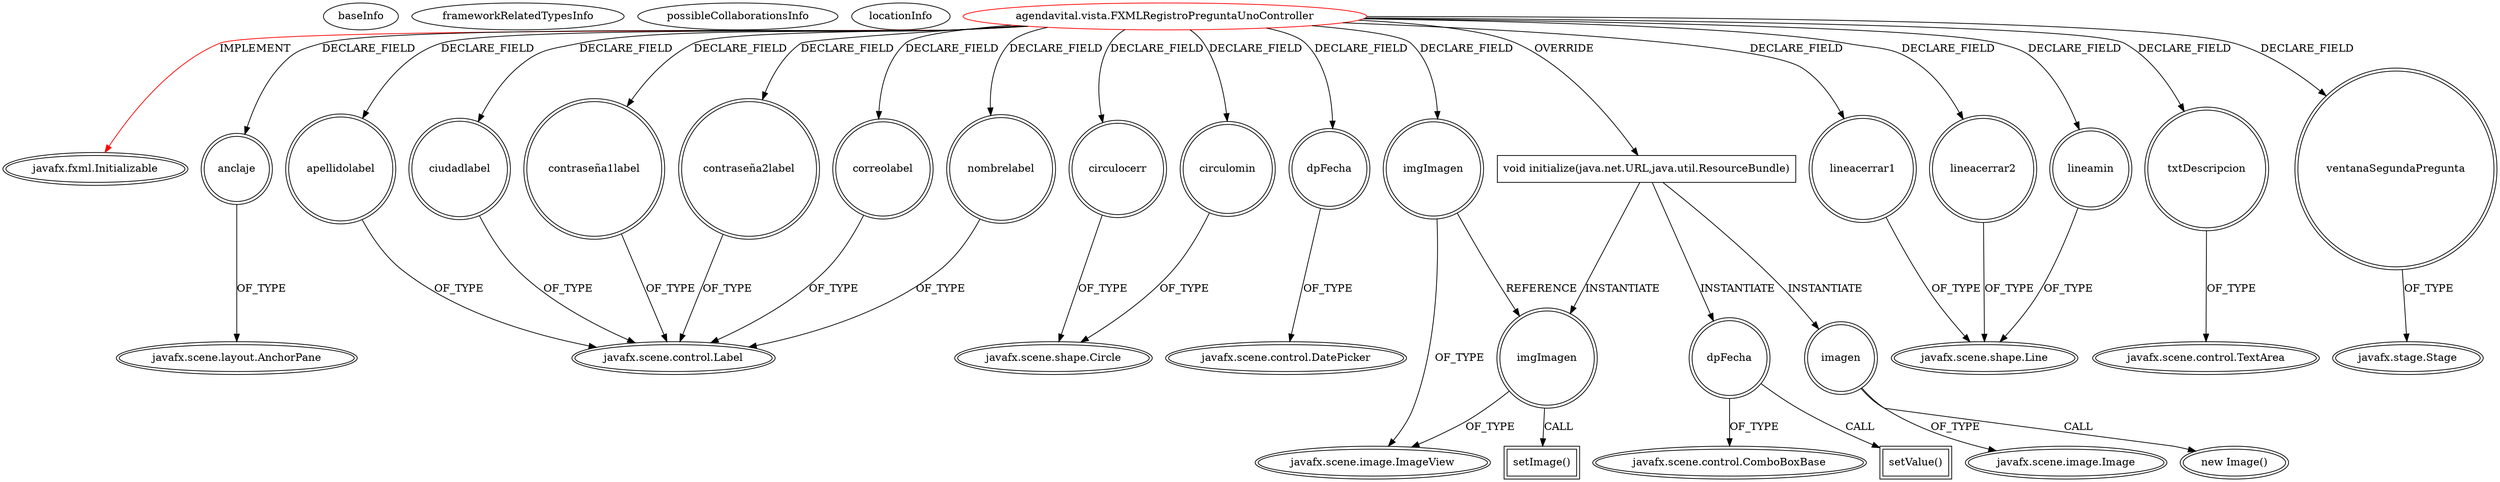 digraph {
baseInfo[graphId=3390,category="extension_graph",isAnonymous=false,possibleRelation=false]
frameworkRelatedTypesInfo[0="javafx.fxml.Initializable"]
possibleCollaborationsInfo[]
locationInfo[projectName="josesoler7-agendavital",filePath="/josesoler7-agendavital/agendavital-master/src/agendavital/vista/FXMLRegistroPreguntaUnoController.java",contextSignature="FXMLRegistroPreguntaUnoController",graphId="3390"]
0[label="agendavital.vista.FXMLRegistroPreguntaUnoController",vertexType="ROOT_CLIENT_CLASS_DECLARATION",isFrameworkType=false,color=red]
1[label="javafx.fxml.Initializable",vertexType="FRAMEWORK_INTERFACE_TYPE",isFrameworkType=true,peripheries=2]
2[label="anclaje",vertexType="FIELD_DECLARATION",isFrameworkType=true,peripheries=2,shape=circle]
3[label="javafx.scene.layout.AnchorPane",vertexType="FRAMEWORK_CLASS_TYPE",isFrameworkType=true,peripheries=2]
4[label="apellidolabel",vertexType="FIELD_DECLARATION",isFrameworkType=true,peripheries=2,shape=circle]
5[label="javafx.scene.control.Label",vertexType="FRAMEWORK_CLASS_TYPE",isFrameworkType=true,peripheries=2]
6[label="circulocerr",vertexType="FIELD_DECLARATION",isFrameworkType=true,peripheries=2,shape=circle]
7[label="javafx.scene.shape.Circle",vertexType="FRAMEWORK_CLASS_TYPE",isFrameworkType=true,peripheries=2]
8[label="circulomin",vertexType="FIELD_DECLARATION",isFrameworkType=true,peripheries=2,shape=circle]
10[label="ciudadlabel",vertexType="FIELD_DECLARATION",isFrameworkType=true,peripheries=2,shape=circle]
12[label="contraseña1label",vertexType="FIELD_DECLARATION",isFrameworkType=true,peripheries=2,shape=circle]
14[label="contraseña2label",vertexType="FIELD_DECLARATION",isFrameworkType=true,peripheries=2,shape=circle]
16[label="correolabel",vertexType="FIELD_DECLARATION",isFrameworkType=true,peripheries=2,shape=circle]
18[label="dpFecha",vertexType="FIELD_DECLARATION",isFrameworkType=true,peripheries=2,shape=circle]
19[label="javafx.scene.control.DatePicker",vertexType="FRAMEWORK_CLASS_TYPE",isFrameworkType=true,peripheries=2]
20[label="imgImagen",vertexType="FIELD_DECLARATION",isFrameworkType=true,peripheries=2,shape=circle]
21[label="javafx.scene.image.ImageView",vertexType="FRAMEWORK_CLASS_TYPE",isFrameworkType=true,peripheries=2]
22[label="lineacerrar1",vertexType="FIELD_DECLARATION",isFrameworkType=true,peripheries=2,shape=circle]
23[label="javafx.scene.shape.Line",vertexType="FRAMEWORK_CLASS_TYPE",isFrameworkType=true,peripheries=2]
24[label="lineacerrar2",vertexType="FIELD_DECLARATION",isFrameworkType=true,peripheries=2,shape=circle]
26[label="lineamin",vertexType="FIELD_DECLARATION",isFrameworkType=true,peripheries=2,shape=circle]
28[label="nombrelabel",vertexType="FIELD_DECLARATION",isFrameworkType=true,peripheries=2,shape=circle]
30[label="txtDescripcion",vertexType="FIELD_DECLARATION",isFrameworkType=true,peripheries=2,shape=circle]
31[label="javafx.scene.control.TextArea",vertexType="FRAMEWORK_CLASS_TYPE",isFrameworkType=true,peripheries=2]
32[label="ventanaSegundaPregunta",vertexType="FIELD_DECLARATION",isFrameworkType=true,peripheries=2,shape=circle]
33[label="javafx.stage.Stage",vertexType="FRAMEWORK_CLASS_TYPE",isFrameworkType=true,peripheries=2]
34[label="void initialize(java.net.URL,java.util.ResourceBundle)",vertexType="OVERRIDING_METHOD_DECLARATION",isFrameworkType=false,shape=box]
35[label="dpFecha",vertexType="VARIABLE_EXPRESION",isFrameworkType=true,peripheries=2,shape=circle]
37[label="javafx.scene.control.ComboBoxBase",vertexType="FRAMEWORK_CLASS_TYPE",isFrameworkType=true,peripheries=2]
36[label="setValue()",vertexType="INSIDE_CALL",isFrameworkType=true,peripheries=2,shape=box]
39[label="imagen",vertexType="VARIABLE_EXPRESION",isFrameworkType=true,peripheries=2,shape=circle]
40[label="javafx.scene.image.Image",vertexType="FRAMEWORK_CLASS_TYPE",isFrameworkType=true,peripheries=2]
38[label="new Image()",vertexType="CONSTRUCTOR_CALL",isFrameworkType=true,peripheries=2]
41[label="imgImagen",vertexType="VARIABLE_EXPRESION",isFrameworkType=true,peripheries=2,shape=circle]
42[label="setImage()",vertexType="INSIDE_CALL",isFrameworkType=true,peripheries=2,shape=box]
0->1[label="IMPLEMENT",color=red]
0->2[label="DECLARE_FIELD"]
2->3[label="OF_TYPE"]
0->4[label="DECLARE_FIELD"]
4->5[label="OF_TYPE"]
0->6[label="DECLARE_FIELD"]
6->7[label="OF_TYPE"]
0->8[label="DECLARE_FIELD"]
8->7[label="OF_TYPE"]
0->10[label="DECLARE_FIELD"]
10->5[label="OF_TYPE"]
0->12[label="DECLARE_FIELD"]
12->5[label="OF_TYPE"]
0->14[label="DECLARE_FIELD"]
14->5[label="OF_TYPE"]
0->16[label="DECLARE_FIELD"]
16->5[label="OF_TYPE"]
0->18[label="DECLARE_FIELD"]
18->19[label="OF_TYPE"]
0->20[label="DECLARE_FIELD"]
20->21[label="OF_TYPE"]
0->22[label="DECLARE_FIELD"]
22->23[label="OF_TYPE"]
0->24[label="DECLARE_FIELD"]
24->23[label="OF_TYPE"]
0->26[label="DECLARE_FIELD"]
26->23[label="OF_TYPE"]
0->28[label="DECLARE_FIELD"]
28->5[label="OF_TYPE"]
0->30[label="DECLARE_FIELD"]
30->31[label="OF_TYPE"]
0->32[label="DECLARE_FIELD"]
32->33[label="OF_TYPE"]
0->34[label="OVERRIDE"]
34->35[label="INSTANTIATE"]
35->37[label="OF_TYPE"]
35->36[label="CALL"]
34->39[label="INSTANTIATE"]
39->40[label="OF_TYPE"]
39->38[label="CALL"]
34->41[label="INSTANTIATE"]
20->41[label="REFERENCE"]
41->21[label="OF_TYPE"]
41->42[label="CALL"]
}
